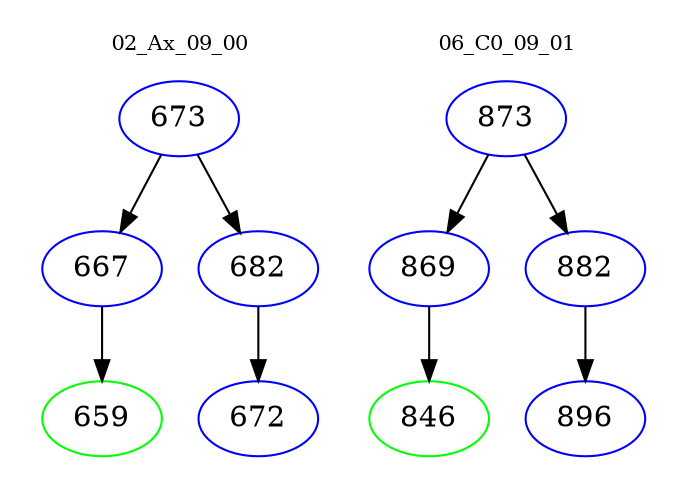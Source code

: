 digraph{
subgraph cluster_0 {
color = white
label = "02_Ax_09_00";
fontsize=10;
T0_673 [label="673", color="blue"]
T0_673 -> T0_667 [color="black"]
T0_667 [label="667", color="blue"]
T0_667 -> T0_659 [color="black"]
T0_659 [label="659", color="green"]
T0_673 -> T0_682 [color="black"]
T0_682 [label="682", color="blue"]
T0_682 -> T0_672 [color="black"]
T0_672 [label="672", color="blue"]
}
subgraph cluster_1 {
color = white
label = "06_C0_09_01";
fontsize=10;
T1_873 [label="873", color="blue"]
T1_873 -> T1_869 [color="black"]
T1_869 [label="869", color="blue"]
T1_869 -> T1_846 [color="black"]
T1_846 [label="846", color="green"]
T1_873 -> T1_882 [color="black"]
T1_882 [label="882", color="blue"]
T1_882 -> T1_896 [color="black"]
T1_896 [label="896", color="blue"]
}
}
